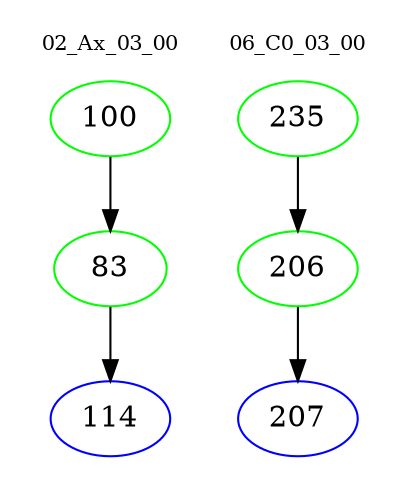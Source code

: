 digraph{
subgraph cluster_0 {
color = white
label = "02_Ax_03_00";
fontsize=10;
T0_100 [label="100", color="green"]
T0_100 -> T0_83 [color="black"]
T0_83 [label="83", color="green"]
T0_83 -> T0_114 [color="black"]
T0_114 [label="114", color="blue"]
}
subgraph cluster_1 {
color = white
label = "06_C0_03_00";
fontsize=10;
T1_235 [label="235", color="green"]
T1_235 -> T1_206 [color="black"]
T1_206 [label="206", color="green"]
T1_206 -> T1_207 [color="black"]
T1_207 [label="207", color="blue"]
}
}
